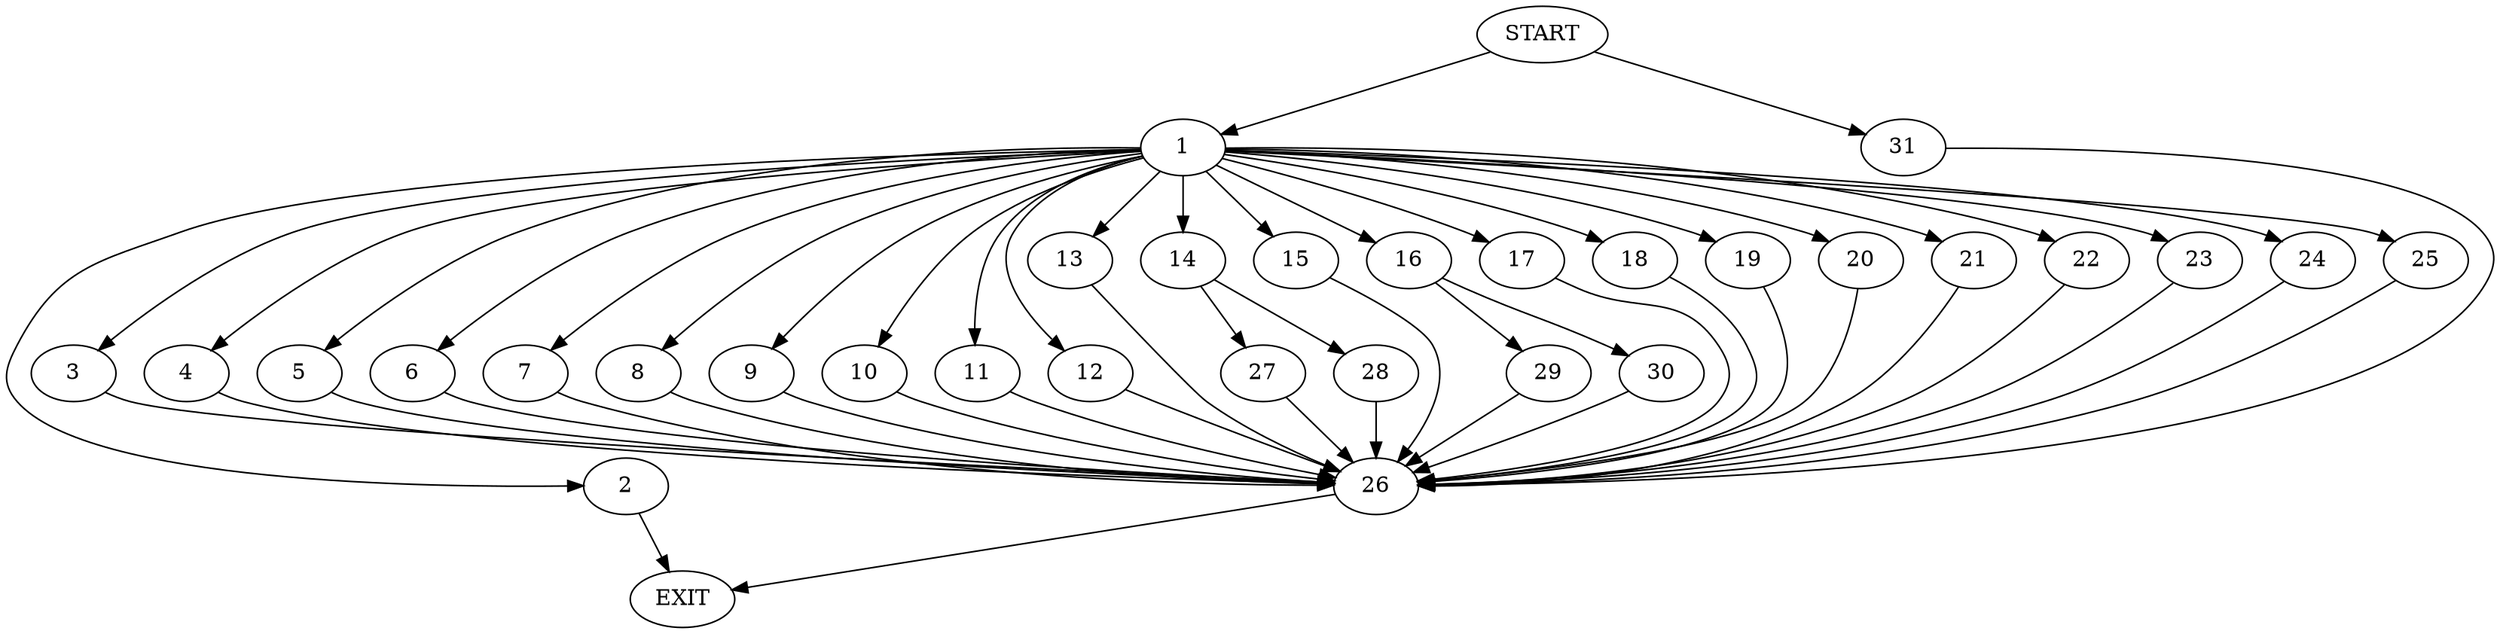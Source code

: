 digraph {
0 [label="START"]
32 [label="EXIT"]
0 -> 1
1 -> 2
1 -> 3
1 -> 4
1 -> 5
1 -> 6
1 -> 7
1 -> 8
1 -> 9
1 -> 10
1 -> 11
1 -> 12
1 -> 13
1 -> 14
1 -> 15
1 -> 16
1 -> 17
1 -> 18
1 -> 19
1 -> 20
1 -> 21
1 -> 22
1 -> 23
1 -> 24
1 -> 25
13 -> 26
18 -> 26
11 -> 26
5 -> 26
9 -> 26
4 -> 26
24 -> 26
14 -> 27
14 -> 28
6 -> 26
10 -> 26
17 -> 26
7 -> 26
3 -> 26
8 -> 26
19 -> 26
15 -> 26
2 -> 32
12 -> 26
20 -> 26
22 -> 26
23 -> 26
21 -> 26
25 -> 26
16 -> 29
16 -> 30
26 -> 32
27 -> 26
28 -> 26
30 -> 26
29 -> 26
0 -> 31
31 -> 26
}
